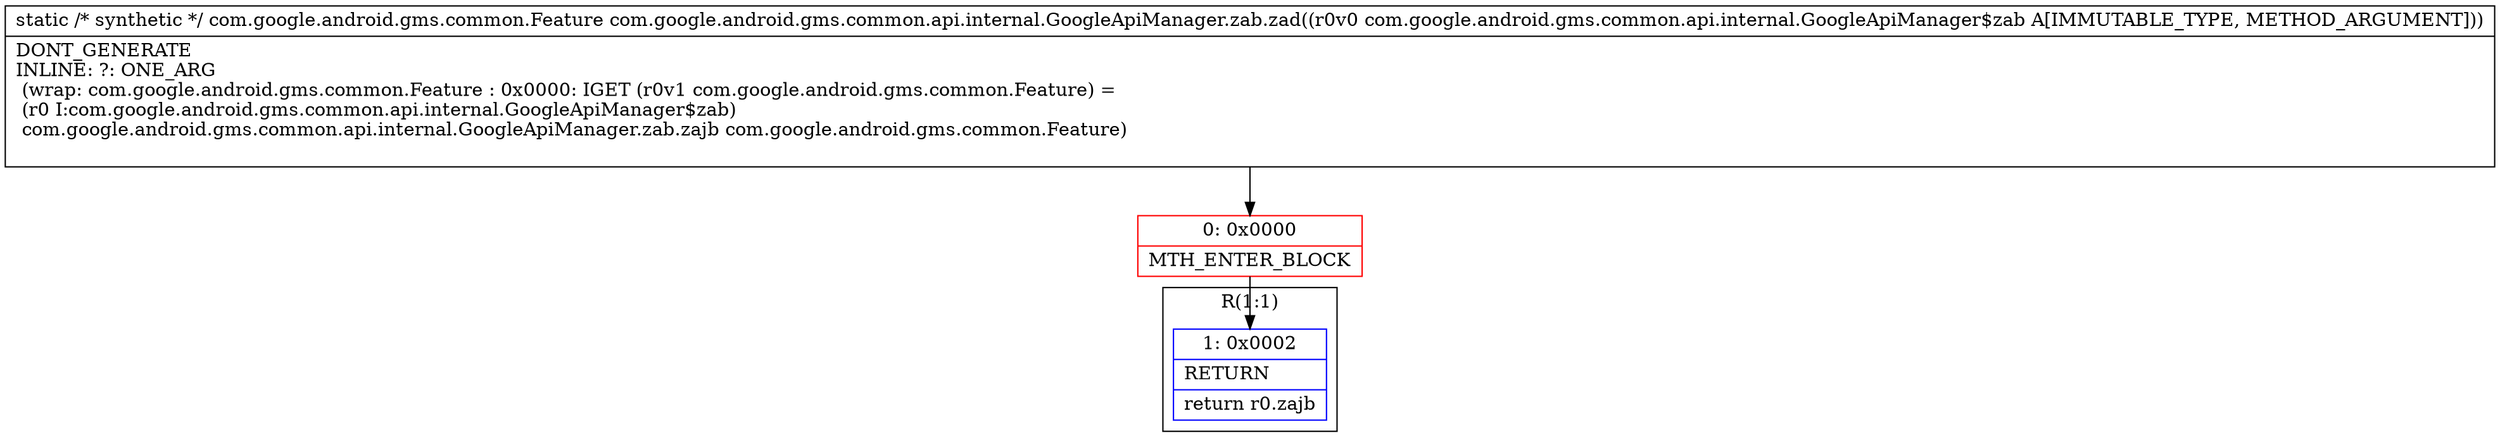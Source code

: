 digraph "CFG forcom.google.android.gms.common.api.internal.GoogleApiManager.zab.zad(Lcom\/google\/android\/gms\/common\/api\/internal\/GoogleApiManager$zab;)Lcom\/google\/android\/gms\/common\/Feature;" {
subgraph cluster_Region_2059687377 {
label = "R(1:1)";
node [shape=record,color=blue];
Node_1 [shape=record,label="{1\:\ 0x0002|RETURN\l|return r0.zajb\l}"];
}
Node_0 [shape=record,color=red,label="{0\:\ 0x0000|MTH_ENTER_BLOCK\l}"];
MethodNode[shape=record,label="{static \/* synthetic *\/ com.google.android.gms.common.Feature com.google.android.gms.common.api.internal.GoogleApiManager.zab.zad((r0v0 com.google.android.gms.common.api.internal.GoogleApiManager$zab A[IMMUTABLE_TYPE, METHOD_ARGUMENT]))  | DONT_GENERATE\lINLINE: ?: ONE_ARG  \l  (wrap: com.google.android.gms.common.Feature : 0x0000: IGET  (r0v1 com.google.android.gms.common.Feature) = \l  (r0 I:com.google.android.gms.common.api.internal.GoogleApiManager$zab)\l com.google.android.gms.common.api.internal.GoogleApiManager.zab.zajb com.google.android.gms.common.Feature)\l\l}"];
MethodNode -> Node_0;
Node_0 -> Node_1;
}

